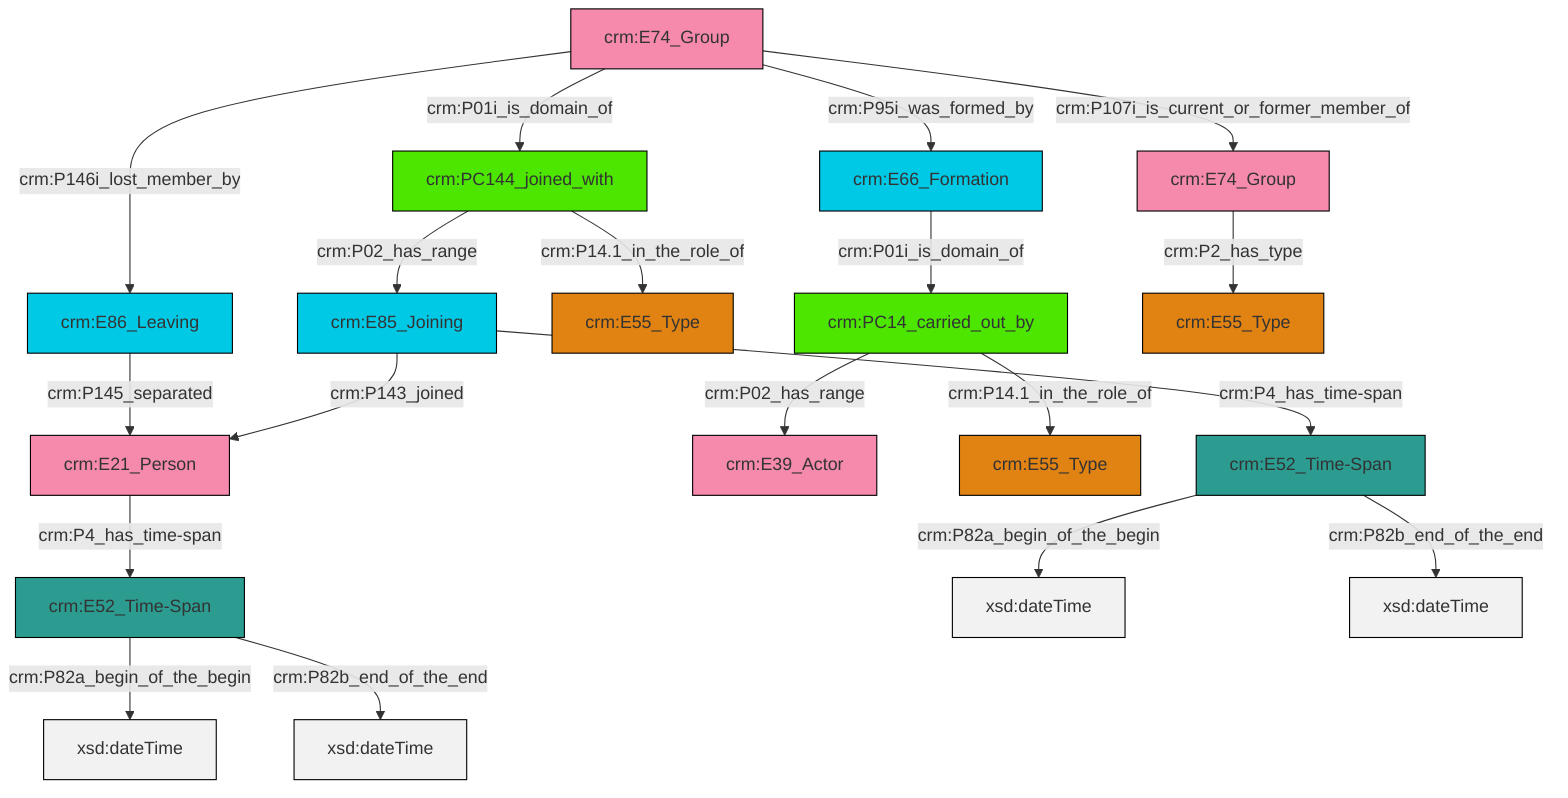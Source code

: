 graph TD
classDef Literal fill:#f2f2f2,stroke:#000000;
classDef CRM_Entity fill:#FFFFFF,stroke:#000000;
classDef Temporal_Entity fill:#00C9E6, stroke:#000000;
classDef Type fill:#E18312, stroke:#000000;
classDef Time-Span fill:#2C9C91, stroke:#000000;
classDef Appellation fill:#FFEB7F, stroke:#000000;
classDef Place fill:#008836, stroke:#000000;
classDef Persistent_Item fill:#B266B2, stroke:#000000;
classDef Conceptual_Object fill:#FFD700, stroke:#000000;
classDef Physical_Thing fill:#D2B48C, stroke:#000000;
classDef Actor fill:#f58aad, stroke:#000000;
classDef PC_Classes fill:#4ce600, stroke:#000000;
classDef Multi fill:#cccccc,stroke:#000000;

2["crm:E74_Group"]:::Actor -->|crm:P01i_is_domain_of| 3["crm:PC144_joined_with"]:::PC_Classes
4["crm:E52_Time-Span"]:::Time-Span -->|crm:P82a_begin_of_the_begin| 5[xsd:dateTime]:::Literal
3["crm:PC144_joined_with"]:::PC_Classes -->|crm:P02_has_range| 6["crm:E85_Joining"]:::Temporal_Entity
7["crm:E66_Formation"]:::Temporal_Entity -->|crm:P01i_is_domain_of| 8["crm:PC14_carried_out_by"]:::PC_Classes
2["crm:E74_Group"]:::Actor -->|crm:P107i_is_current_or_former_member_of| 9["crm:E74_Group"]:::Actor
8["crm:PC14_carried_out_by"]:::PC_Classes -->|crm:P02_has_range| 10["crm:E39_Actor"]:::Actor
0["crm:E52_Time-Span"]:::Time-Span -->|crm:P82a_begin_of_the_begin| 11[xsd:dateTime]:::Literal
2["crm:E74_Group"]:::Actor -->|crm:P95i_was_formed_by| 7["crm:E66_Formation"]:::Temporal_Entity
15["crm:E21_Person"]:::Actor -->|crm:P4_has_time-span| 0["crm:E52_Time-Span"]:::Time-Span
8["crm:PC14_carried_out_by"]:::PC_Classes -->|crm:P14.1_in_the_role_of| 12["crm:E55_Type"]:::Type
3["crm:PC144_joined_with"]:::PC_Classes -->|crm:P14.1_in_the_role_of| 16["crm:E55_Type"]:::Type
0["crm:E52_Time-Span"]:::Time-Span -->|crm:P82b_end_of_the_end| 18[xsd:dateTime]:::Literal
22["crm:E86_Leaving"]:::Temporal_Entity -->|crm:P145_separated| 15["crm:E21_Person"]:::Actor
9["crm:E74_Group"]:::Actor -->|crm:P2_has_type| 25["crm:E55_Type"]:::Type
6["crm:E85_Joining"]:::Temporal_Entity -->|crm:P143_joined| 15["crm:E21_Person"]:::Actor
6["crm:E85_Joining"]:::Temporal_Entity -->|crm:P4_has_time-span| 4["crm:E52_Time-Span"]:::Time-Span
4["crm:E52_Time-Span"]:::Time-Span -->|crm:P82b_end_of_the_end| 32[xsd:dateTime]:::Literal
2["crm:E74_Group"]:::Actor -->|crm:P146i_lost_member_by| 22["crm:E86_Leaving"]:::Temporal_Entity